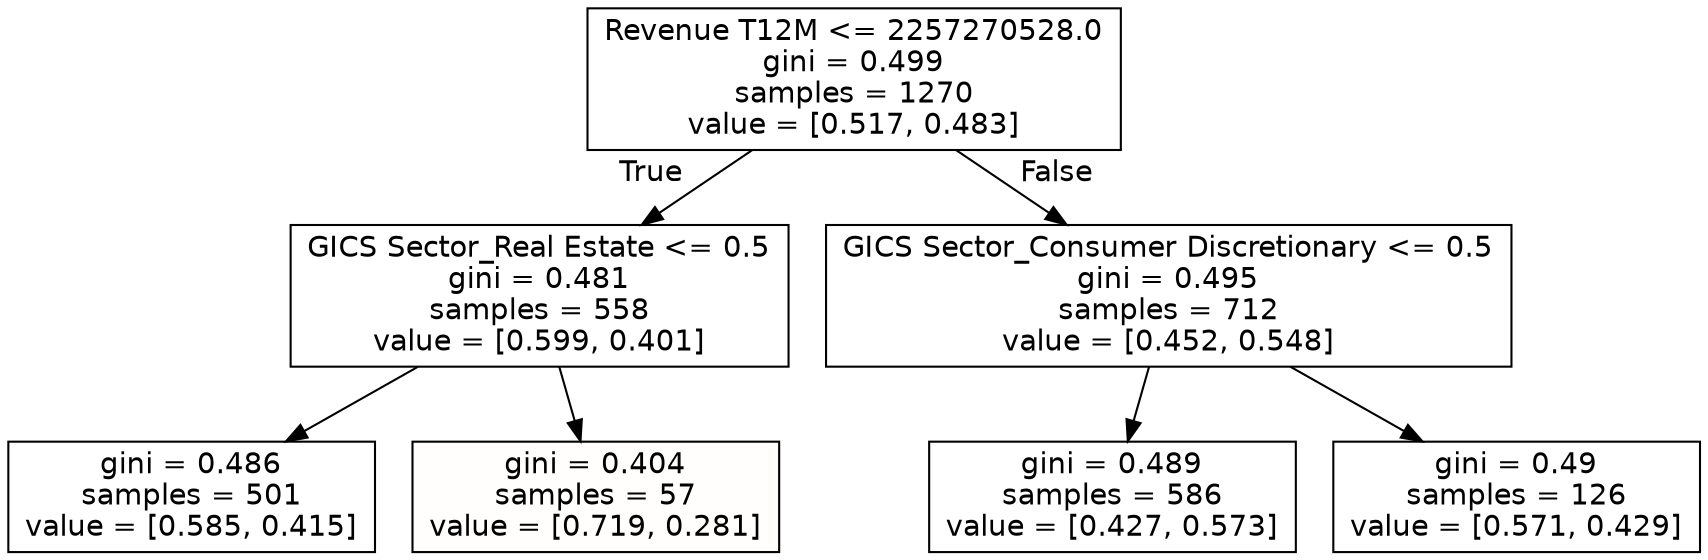 digraph Tree {
node [shape=box, style="filled", color="black", fontname="helvetica"] ;
edge [fontname="helvetica"] ;
0 [label="Revenue T12M <= 2257270528.0\ngini = 0.499\nsamples = 1270\nvalue = [0.517, 0.483]", fillcolor="#ffffff"] ;
1 [label="GICS Sector_Real Estate <= 0.5\ngini = 0.481\nsamples = 558\nvalue = [0.599, 0.401]", fillcolor="#ffffff"] ;
0 -> 1 [labeldistance=2.5, labelangle=45, headlabel="True"] ;
5 [label="gini = 0.486\nsamples = 501\nvalue = [0.585, 0.415]", fillcolor="#ffffff"] ;
1 -> 5 ;
6 [label="gini = 0.404\nsamples = 57\nvalue = [0.719, 0.281]", fillcolor="#fffefd"] ;
1 -> 6 ;
2 [label="GICS Sector_Consumer Discretionary <= 0.5\ngini = 0.495\nsamples = 712\nvalue = [0.452, 0.548]", fillcolor="#ffffff"] ;
0 -> 2 [labeldistance=2.5, labelangle=-45, headlabel="False"] ;
3 [label="gini = 0.489\nsamples = 586\nvalue = [0.427, 0.573]", fillcolor="#ffffff"] ;
2 -> 3 ;
4 [label="gini = 0.49\nsamples = 126\nvalue = [0.571, 0.429]", fillcolor="#ffffff"] ;
2 -> 4 ;
}